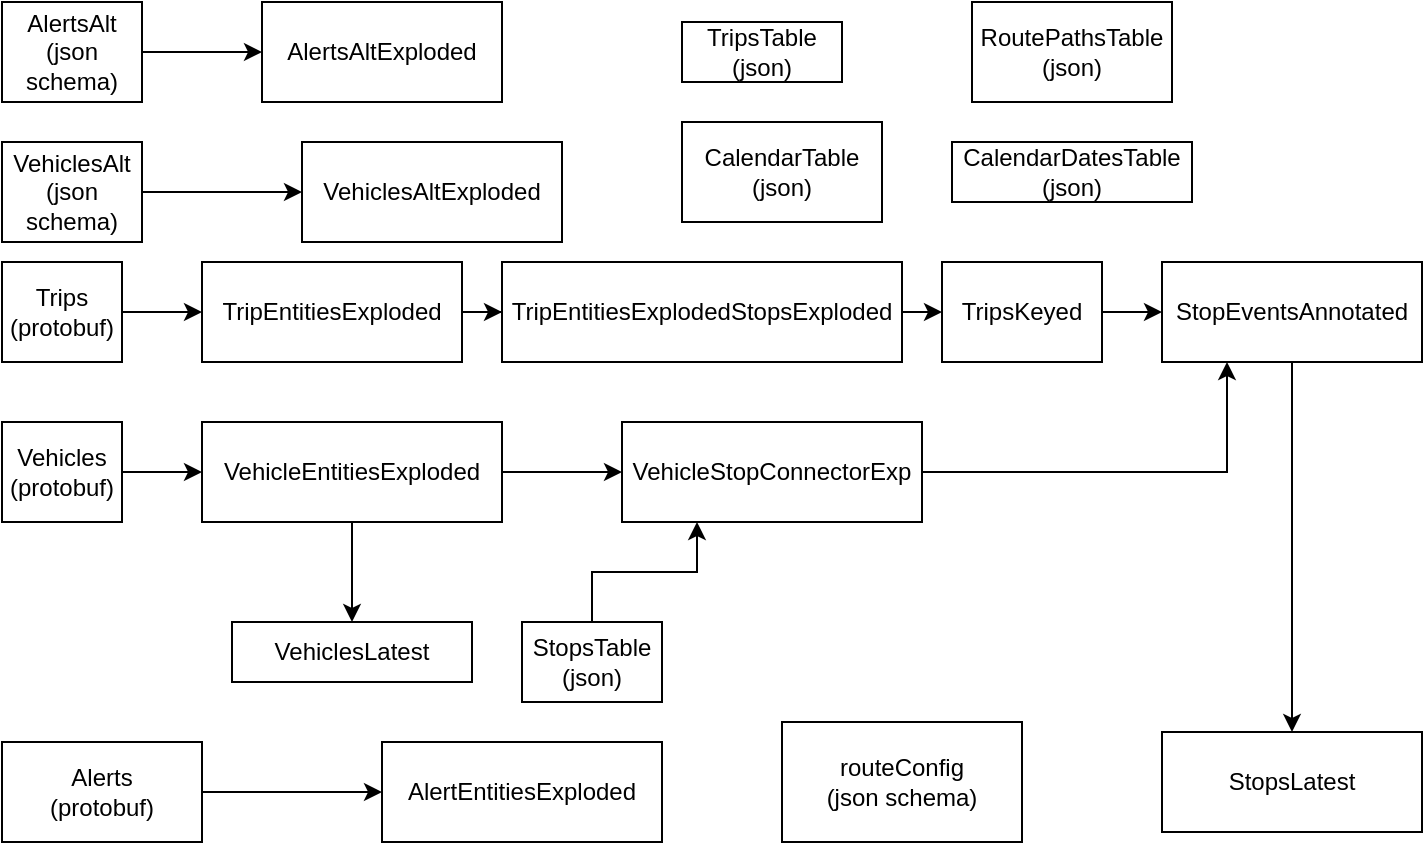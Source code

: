 <mxGraphModel dx="1004" dy="663" grid="1" gridSize="10" guides="1" tooltips="1" connect="1" arrows="1" fold="1" page="1" pageScale="1" pageWidth="850" pageHeight="1100" math="0" shadow="0">
  <root>
    <mxCell id="0" />
    <mxCell id="1" parent="0" />
    <mxCell id="baDXVqSwFS8Pu7y57l61-1" value="Trips&lt;br&gt;(protobuf)" style="rounded=0;whiteSpace=wrap;html=1;" parent="1" vertex="1">
      <mxGeometry x="60" y="260" width="60" height="50" as="geometry" />
    </mxCell>
    <mxCell id="baDXVqSwFS8Pu7y57l61-29" style="edgeStyle=orthogonalEdgeStyle;rounded=0;orthogonalLoop=1;jettySize=auto;html=1;exitX=1;exitY=0.5;exitDx=0;exitDy=0;" parent="1" source="baDXVqSwFS8Pu7y57l61-2" target="baDXVqSwFS8Pu7y57l61-28" edge="1">
      <mxGeometry relative="1" as="geometry" />
    </mxCell>
    <mxCell id="baDXVqSwFS8Pu7y57l61-2" value="TripEntitiesExploded" style="rounded=0;whiteSpace=wrap;html=1;" parent="1" vertex="1">
      <mxGeometry x="160" y="260" width="130" height="50" as="geometry" />
    </mxCell>
    <mxCell id="baDXVqSwFS8Pu7y57l61-32" style="edgeStyle=orthogonalEdgeStyle;rounded=0;orthogonalLoop=1;jettySize=auto;html=1;exitX=1;exitY=0.5;exitDx=0;exitDy=0;entryX=0;entryY=0.5;entryDx=0;entryDy=0;" parent="1" source="baDXVqSwFS8Pu7y57l61-3" target="baDXVqSwFS8Pu7y57l61-31" edge="1">
      <mxGeometry relative="1" as="geometry" />
    </mxCell>
    <mxCell id="baDXVqSwFS8Pu7y57l61-3" value="TripsKeyed" style="rounded=0;whiteSpace=wrap;html=1;" parent="1" vertex="1">
      <mxGeometry x="530" y="260" width="80" height="50" as="geometry" />
    </mxCell>
    <mxCell id="baDXVqSwFS8Pu7y57l61-4" value="" style="endArrow=classic;html=1;rounded=0;exitX=1;exitY=0.5;exitDx=0;exitDy=0;entryX=0;entryY=0.5;entryDx=0;entryDy=0;" parent="1" source="baDXVqSwFS8Pu7y57l61-1" target="baDXVqSwFS8Pu7y57l61-2" edge="1">
      <mxGeometry width="50" height="50" relative="1" as="geometry">
        <mxPoint x="140" y="360" as="sourcePoint" />
        <mxPoint x="190" y="310" as="targetPoint" />
      </mxGeometry>
    </mxCell>
    <mxCell id="baDXVqSwFS8Pu7y57l61-8" style="edgeStyle=orthogonalEdgeStyle;rounded=0;orthogonalLoop=1;jettySize=auto;html=1;exitX=1;exitY=0.5;exitDx=0;exitDy=0;entryX=0;entryY=0.5;entryDx=0;entryDy=0;" parent="1" source="baDXVqSwFS8Pu7y57l61-6" target="baDXVqSwFS8Pu7y57l61-7" edge="1">
      <mxGeometry relative="1" as="geometry" />
    </mxCell>
    <mxCell id="baDXVqSwFS8Pu7y57l61-6" value="Vehicles&lt;br&gt;(protobuf)" style="rounded=0;whiteSpace=wrap;html=1;" parent="1" vertex="1">
      <mxGeometry x="60" y="340" width="60" height="50" as="geometry" />
    </mxCell>
    <mxCell id="baDXVqSwFS8Pu7y57l61-11" style="edgeStyle=orthogonalEdgeStyle;rounded=0;orthogonalLoop=1;jettySize=auto;html=1;exitX=1;exitY=0.5;exitDx=0;exitDy=0;entryX=0;entryY=0.5;entryDx=0;entryDy=0;" parent="1" source="baDXVqSwFS8Pu7y57l61-7" target="baDXVqSwFS8Pu7y57l61-10" edge="1">
      <mxGeometry relative="1" as="geometry" />
    </mxCell>
    <mxCell id="LzUDiZAY9osjAmqgIy-V-4" style="edgeStyle=orthogonalEdgeStyle;rounded=0;orthogonalLoop=1;jettySize=auto;html=1;exitX=0.5;exitY=1;exitDx=0;exitDy=0;entryX=0.5;entryY=0;entryDx=0;entryDy=0;" edge="1" parent="1" source="baDXVqSwFS8Pu7y57l61-7" target="LzUDiZAY9osjAmqgIy-V-1">
      <mxGeometry relative="1" as="geometry" />
    </mxCell>
    <mxCell id="baDXVqSwFS8Pu7y57l61-7" value="VehicleEntitiesExploded" style="rounded=0;whiteSpace=wrap;html=1;" parent="1" vertex="1">
      <mxGeometry x="160" y="340" width="150" height="50" as="geometry" />
    </mxCell>
    <mxCell id="LzUDiZAY9osjAmqgIy-V-5" style="edgeStyle=orthogonalEdgeStyle;rounded=0;orthogonalLoop=1;jettySize=auto;html=1;exitX=0.5;exitY=0;exitDx=0;exitDy=0;entryX=0.25;entryY=1;entryDx=0;entryDy=0;" edge="1" parent="1" source="baDXVqSwFS8Pu7y57l61-9" target="baDXVqSwFS8Pu7y57l61-10">
      <mxGeometry relative="1" as="geometry" />
    </mxCell>
    <mxCell id="baDXVqSwFS8Pu7y57l61-9" value="StopsTable&lt;br&gt;(json)" style="rounded=0;whiteSpace=wrap;html=1;" parent="1" vertex="1">
      <mxGeometry x="320" y="440" width="70" height="40" as="geometry" />
    </mxCell>
    <mxCell id="baDXVqSwFS8Pu7y57l61-33" style="edgeStyle=orthogonalEdgeStyle;rounded=0;orthogonalLoop=1;jettySize=auto;html=1;exitX=1;exitY=0.5;exitDx=0;exitDy=0;entryX=0.25;entryY=1;entryDx=0;entryDy=0;" parent="1" source="baDXVqSwFS8Pu7y57l61-10" target="baDXVqSwFS8Pu7y57l61-31" edge="1">
      <mxGeometry relative="1" as="geometry" />
    </mxCell>
    <mxCell id="baDXVqSwFS8Pu7y57l61-10" value="VehicleStopConnectorExp" style="rounded=0;whiteSpace=wrap;html=1;" parent="1" vertex="1">
      <mxGeometry x="370" y="340" width="150" height="50" as="geometry" />
    </mxCell>
    <mxCell id="baDXVqSwFS8Pu7y57l61-15" value="CalendarTable&lt;br&gt;(json)" style="rounded=0;whiteSpace=wrap;html=1;" parent="1" vertex="1">
      <mxGeometry x="400" y="190" width="100" height="50" as="geometry" />
    </mxCell>
    <mxCell id="baDXVqSwFS8Pu7y57l61-18" value="RoutePathsTable&lt;br&gt;(json)" style="rounded=0;whiteSpace=wrap;html=1;" parent="1" vertex="1">
      <mxGeometry x="545" y="130" width="100" height="50" as="geometry" />
    </mxCell>
    <mxCell id="baDXVqSwFS8Pu7y57l61-22" style="edgeStyle=orthogonalEdgeStyle;rounded=0;orthogonalLoop=1;jettySize=auto;html=1;exitX=1;exitY=0.5;exitDx=0;exitDy=0;" parent="1" source="baDXVqSwFS8Pu7y57l61-20" target="baDXVqSwFS8Pu7y57l61-21" edge="1">
      <mxGeometry relative="1" as="geometry" />
    </mxCell>
    <mxCell id="baDXVqSwFS8Pu7y57l61-20" value="Alerts&lt;br&gt;(protobuf)" style="rounded=0;whiteSpace=wrap;html=1;" parent="1" vertex="1">
      <mxGeometry x="60" y="500" width="100" height="50" as="geometry" />
    </mxCell>
    <mxCell id="baDXVqSwFS8Pu7y57l61-21" value="AlertEntitiesExploded" style="rounded=0;whiteSpace=wrap;html=1;" parent="1" vertex="1">
      <mxGeometry x="250" y="500" width="140" height="50" as="geometry" />
    </mxCell>
    <mxCell id="baDXVqSwFS8Pu7y57l61-25" style="edgeStyle=orthogonalEdgeStyle;rounded=0;orthogonalLoop=1;jettySize=auto;html=1;exitX=1;exitY=0.5;exitDx=0;exitDy=0;entryX=0;entryY=0.5;entryDx=0;entryDy=0;" parent="1" source="baDXVqSwFS8Pu7y57l61-23" target="baDXVqSwFS8Pu7y57l61-24" edge="1">
      <mxGeometry relative="1" as="geometry" />
    </mxCell>
    <mxCell id="baDXVqSwFS8Pu7y57l61-23" value="VehiclesAlt (json schema)" style="rounded=0;whiteSpace=wrap;html=1;" parent="1" vertex="1">
      <mxGeometry x="60" y="200" width="70" height="50" as="geometry" />
    </mxCell>
    <mxCell id="baDXVqSwFS8Pu7y57l61-24" value="VehiclesAltExploded" style="rounded=0;whiteSpace=wrap;html=1;" parent="1" vertex="1">
      <mxGeometry x="210" y="200" width="130" height="50" as="geometry" />
    </mxCell>
    <mxCell id="baDXVqSwFS8Pu7y57l61-26" value="TripsTable&lt;br&gt;(json)" style="rounded=0;whiteSpace=wrap;html=1;" parent="1" vertex="1">
      <mxGeometry x="400" y="140" width="80" height="30" as="geometry" />
    </mxCell>
    <mxCell id="baDXVqSwFS8Pu7y57l61-27" value="CalendarDatesTable&lt;br&gt;(json)" style="rounded=0;whiteSpace=wrap;html=1;" parent="1" vertex="1">
      <mxGeometry x="535" y="200" width="120" height="30" as="geometry" />
    </mxCell>
    <mxCell id="baDXVqSwFS8Pu7y57l61-30" style="edgeStyle=orthogonalEdgeStyle;rounded=0;orthogonalLoop=1;jettySize=auto;html=1;exitX=1;exitY=0.5;exitDx=0;exitDy=0;entryX=0;entryY=0.5;entryDx=0;entryDy=0;" parent="1" source="baDXVqSwFS8Pu7y57l61-28" target="baDXVqSwFS8Pu7y57l61-3" edge="1">
      <mxGeometry relative="1" as="geometry" />
    </mxCell>
    <mxCell id="baDXVqSwFS8Pu7y57l61-28" value="TripEntitiesExplodedStopsExploded" style="rounded=0;whiteSpace=wrap;html=1;" parent="1" vertex="1">
      <mxGeometry x="310" y="260" width="200" height="50" as="geometry" />
    </mxCell>
    <mxCell id="baDXVqSwFS8Pu7y57l61-35" style="edgeStyle=orthogonalEdgeStyle;rounded=0;orthogonalLoop=1;jettySize=auto;html=1;exitX=0.5;exitY=1;exitDx=0;exitDy=0;entryX=0.5;entryY=0;entryDx=0;entryDy=0;" parent="1" source="baDXVqSwFS8Pu7y57l61-31" target="baDXVqSwFS8Pu7y57l61-34" edge="1">
      <mxGeometry relative="1" as="geometry" />
    </mxCell>
    <mxCell id="baDXVqSwFS8Pu7y57l61-31" value="StopEventsAnnotated" style="rounded=0;whiteSpace=wrap;html=1;" parent="1" vertex="1">
      <mxGeometry x="640" y="260" width="130" height="50" as="geometry" />
    </mxCell>
    <mxCell id="baDXVqSwFS8Pu7y57l61-34" value="StopsLatest" style="rounded=0;whiteSpace=wrap;html=1;" parent="1" vertex="1">
      <mxGeometry x="640" y="495" width="130" height="50" as="geometry" />
    </mxCell>
    <mxCell id="baDXVqSwFS8Pu7y57l61-38" style="edgeStyle=orthogonalEdgeStyle;rounded=0;orthogonalLoop=1;jettySize=auto;html=1;exitX=1;exitY=0.5;exitDx=0;exitDy=0;entryX=0;entryY=0.5;entryDx=0;entryDy=0;" parent="1" source="baDXVqSwFS8Pu7y57l61-36" target="baDXVqSwFS8Pu7y57l61-37" edge="1">
      <mxGeometry relative="1" as="geometry" />
    </mxCell>
    <mxCell id="baDXVqSwFS8Pu7y57l61-36" value="AlertsAlt (json schema)" style="rounded=0;whiteSpace=wrap;html=1;" parent="1" vertex="1">
      <mxGeometry x="60" y="130" width="70" height="50" as="geometry" />
    </mxCell>
    <mxCell id="baDXVqSwFS8Pu7y57l61-37" value="AlertsAltExploded" style="rounded=0;whiteSpace=wrap;html=1;" parent="1" vertex="1">
      <mxGeometry x="190" y="130" width="120" height="50" as="geometry" />
    </mxCell>
    <mxCell id="baDXVqSwFS8Pu7y57l61-40" value="routeConfig&lt;br&gt;(json schema)" style="rounded=0;whiteSpace=wrap;html=1;" parent="1" vertex="1">
      <mxGeometry x="450" y="490" width="120" height="60" as="geometry" />
    </mxCell>
    <mxCell id="LzUDiZAY9osjAmqgIy-V-1" value="VehiclesLatest" style="rounded=0;whiteSpace=wrap;html=1;" vertex="1" parent="1">
      <mxGeometry x="175" y="440" width="120" height="30" as="geometry" />
    </mxCell>
  </root>
</mxGraphModel>
